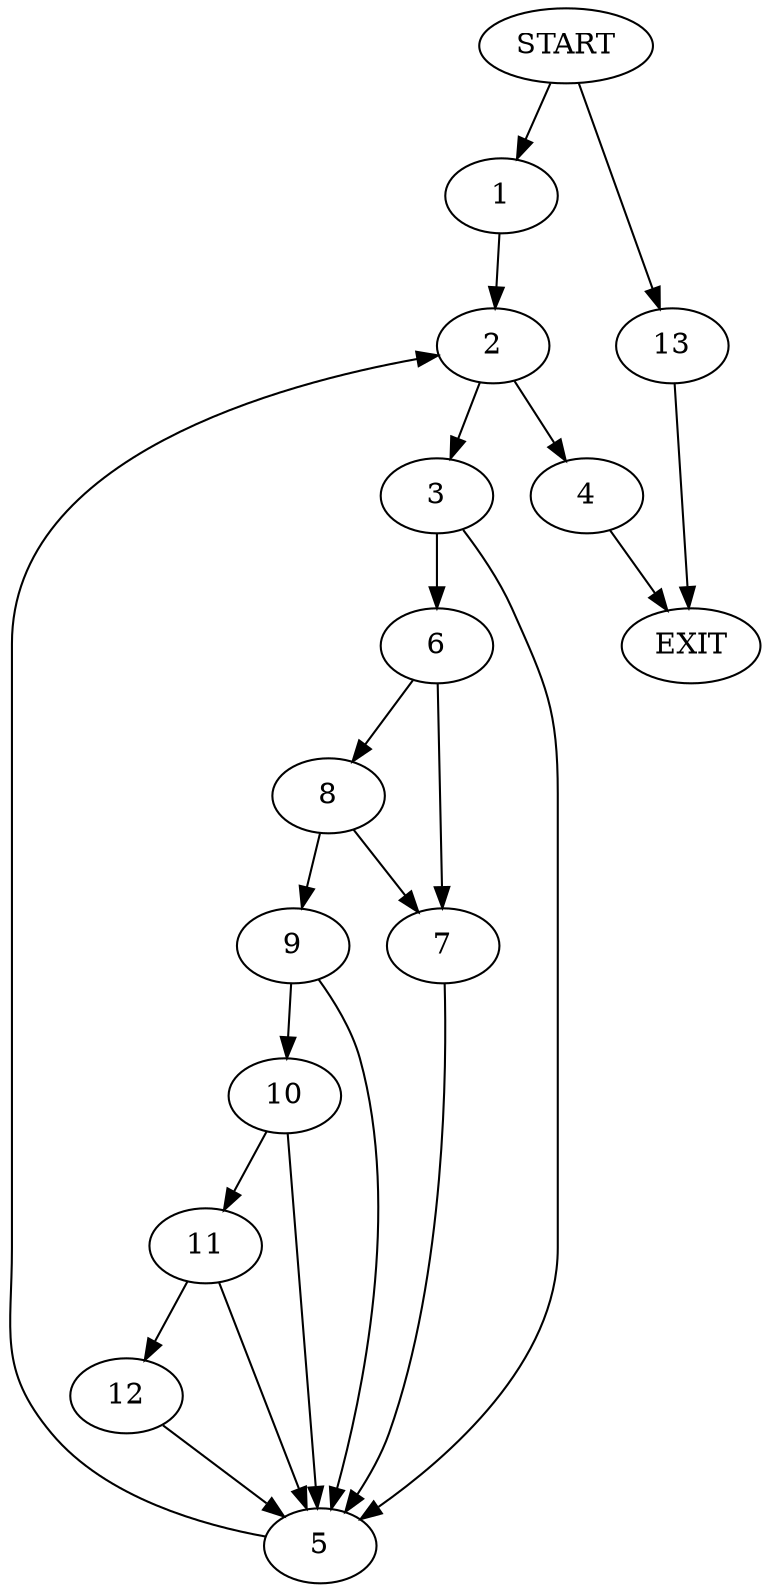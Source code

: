 digraph {
0 [label="START"]
14 [label="EXIT"]
0 -> 1
1 -> 2
2 -> 3
2 -> 4
3 -> 5
3 -> 6
4 -> 14
5 -> 2
6 -> 7
6 -> 8
7 -> 5
8 -> 7
8 -> 9
9 -> 5
9 -> 10
10 -> 5
10 -> 11
11 -> 5
11 -> 12
12 -> 5
0 -> 13
13 -> 14
}
